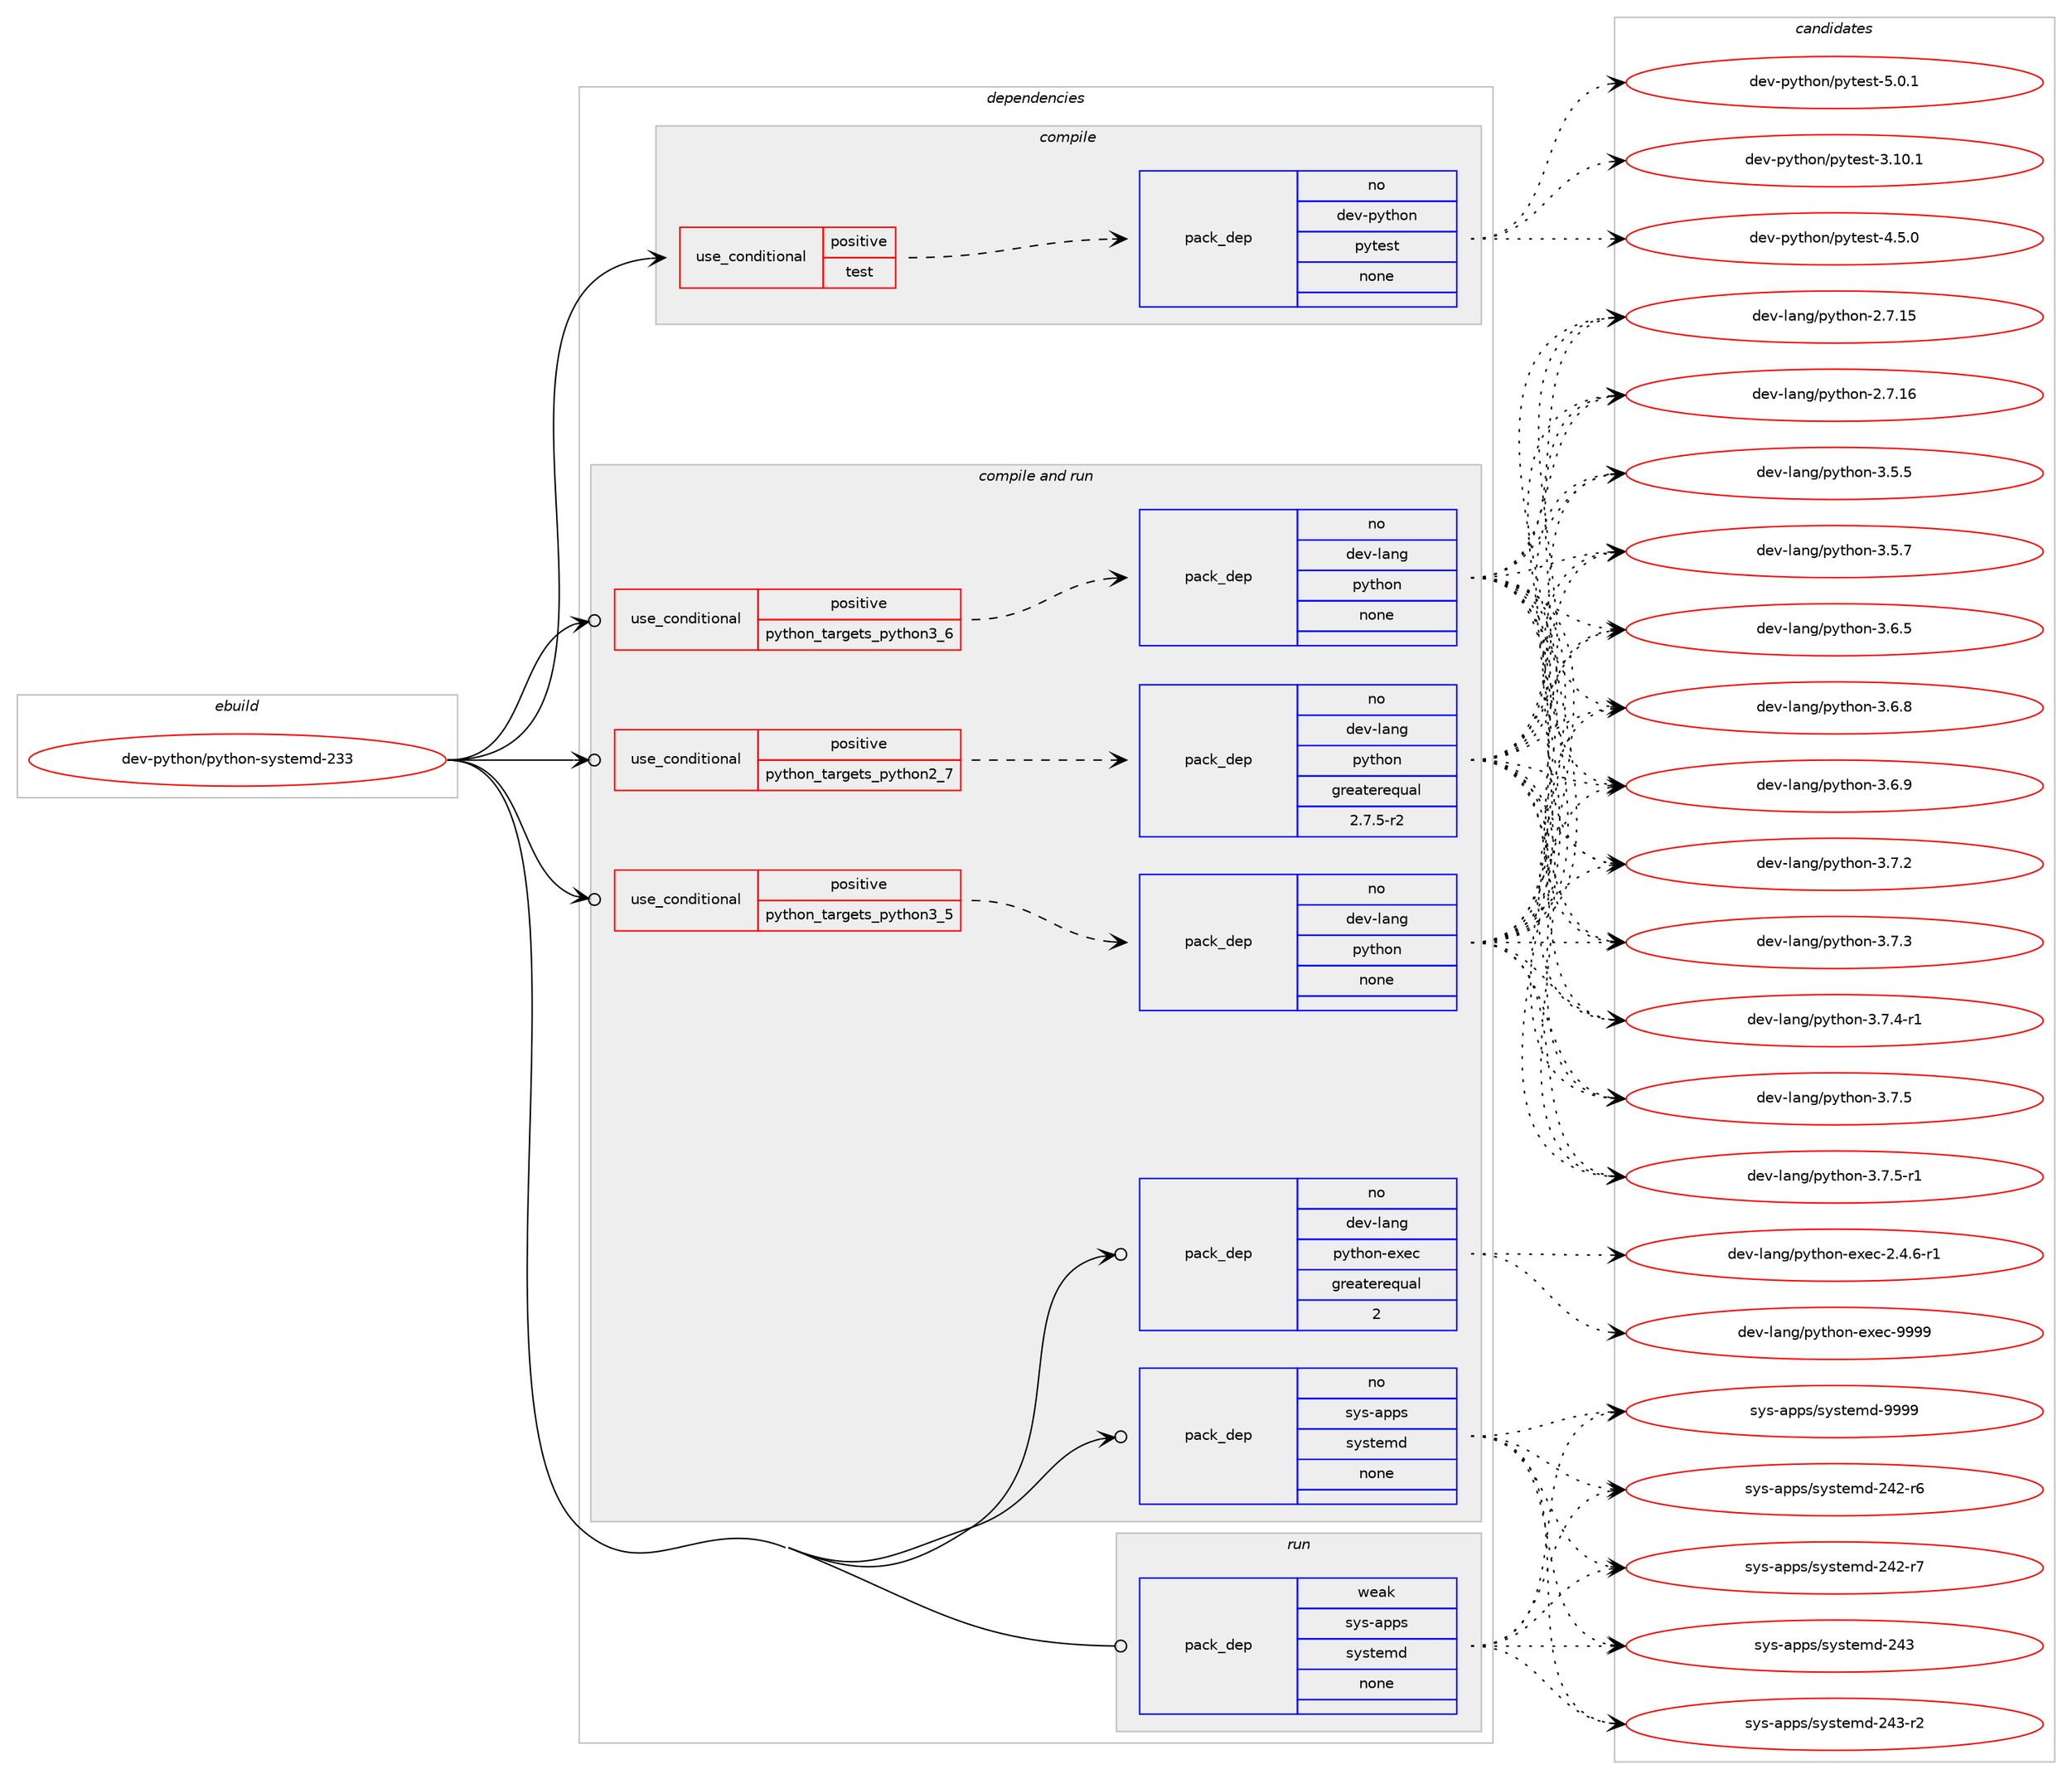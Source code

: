 digraph prolog {

# *************
# Graph options
# *************

newrank=true;
concentrate=true;
compound=true;
graph [rankdir=LR,fontname=Helvetica,fontsize=10,ranksep=1.5];#, ranksep=2.5, nodesep=0.2];
edge  [arrowhead=vee];
node  [fontname=Helvetica,fontsize=10];

# **********
# The ebuild
# **********

subgraph cluster_leftcol {
color=gray;
rank=same;
label=<<i>ebuild</i>>;
id [label="dev-python/python-systemd-233", color=red, width=4, href="../dev-python/python-systemd-233.svg"];
}

# ****************
# The dependencies
# ****************

subgraph cluster_midcol {
color=gray;
label=<<i>dependencies</i>>;
subgraph cluster_compile {
fillcolor="#eeeeee";
style=filled;
label=<<i>compile</i>>;
subgraph cond147929 {
dependency632969 [label=<<TABLE BORDER="0" CELLBORDER="1" CELLSPACING="0" CELLPADDING="4"><TR><TD ROWSPAN="3" CELLPADDING="10">use_conditional</TD></TR><TR><TD>positive</TD></TR><TR><TD>test</TD></TR></TABLE>>, shape=none, color=red];
subgraph pack473167 {
dependency632970 [label=<<TABLE BORDER="0" CELLBORDER="1" CELLSPACING="0" CELLPADDING="4" WIDTH="220"><TR><TD ROWSPAN="6" CELLPADDING="30">pack_dep</TD></TR><TR><TD WIDTH="110">no</TD></TR><TR><TD>dev-python</TD></TR><TR><TD>pytest</TD></TR><TR><TD>none</TD></TR><TR><TD></TD></TR></TABLE>>, shape=none, color=blue];
}
dependency632969:e -> dependency632970:w [weight=20,style="dashed",arrowhead="vee"];
}
id:e -> dependency632969:w [weight=20,style="solid",arrowhead="vee"];
}
subgraph cluster_compileandrun {
fillcolor="#eeeeee";
style=filled;
label=<<i>compile and run</i>>;
subgraph cond147930 {
dependency632971 [label=<<TABLE BORDER="0" CELLBORDER="1" CELLSPACING="0" CELLPADDING="4"><TR><TD ROWSPAN="3" CELLPADDING="10">use_conditional</TD></TR><TR><TD>positive</TD></TR><TR><TD>python_targets_python2_7</TD></TR></TABLE>>, shape=none, color=red];
subgraph pack473168 {
dependency632972 [label=<<TABLE BORDER="0" CELLBORDER="1" CELLSPACING="0" CELLPADDING="4" WIDTH="220"><TR><TD ROWSPAN="6" CELLPADDING="30">pack_dep</TD></TR><TR><TD WIDTH="110">no</TD></TR><TR><TD>dev-lang</TD></TR><TR><TD>python</TD></TR><TR><TD>greaterequal</TD></TR><TR><TD>2.7.5-r2</TD></TR></TABLE>>, shape=none, color=blue];
}
dependency632971:e -> dependency632972:w [weight=20,style="dashed",arrowhead="vee"];
}
id:e -> dependency632971:w [weight=20,style="solid",arrowhead="odotvee"];
subgraph cond147931 {
dependency632973 [label=<<TABLE BORDER="0" CELLBORDER="1" CELLSPACING="0" CELLPADDING="4"><TR><TD ROWSPAN="3" CELLPADDING="10">use_conditional</TD></TR><TR><TD>positive</TD></TR><TR><TD>python_targets_python3_5</TD></TR></TABLE>>, shape=none, color=red];
subgraph pack473169 {
dependency632974 [label=<<TABLE BORDER="0" CELLBORDER="1" CELLSPACING="0" CELLPADDING="4" WIDTH="220"><TR><TD ROWSPAN="6" CELLPADDING="30">pack_dep</TD></TR><TR><TD WIDTH="110">no</TD></TR><TR><TD>dev-lang</TD></TR><TR><TD>python</TD></TR><TR><TD>none</TD></TR><TR><TD></TD></TR></TABLE>>, shape=none, color=blue];
}
dependency632973:e -> dependency632974:w [weight=20,style="dashed",arrowhead="vee"];
}
id:e -> dependency632973:w [weight=20,style="solid",arrowhead="odotvee"];
subgraph cond147932 {
dependency632975 [label=<<TABLE BORDER="0" CELLBORDER="1" CELLSPACING="0" CELLPADDING="4"><TR><TD ROWSPAN="3" CELLPADDING="10">use_conditional</TD></TR><TR><TD>positive</TD></TR><TR><TD>python_targets_python3_6</TD></TR></TABLE>>, shape=none, color=red];
subgraph pack473170 {
dependency632976 [label=<<TABLE BORDER="0" CELLBORDER="1" CELLSPACING="0" CELLPADDING="4" WIDTH="220"><TR><TD ROWSPAN="6" CELLPADDING="30">pack_dep</TD></TR><TR><TD WIDTH="110">no</TD></TR><TR><TD>dev-lang</TD></TR><TR><TD>python</TD></TR><TR><TD>none</TD></TR><TR><TD></TD></TR></TABLE>>, shape=none, color=blue];
}
dependency632975:e -> dependency632976:w [weight=20,style="dashed",arrowhead="vee"];
}
id:e -> dependency632975:w [weight=20,style="solid",arrowhead="odotvee"];
subgraph pack473171 {
dependency632977 [label=<<TABLE BORDER="0" CELLBORDER="1" CELLSPACING="0" CELLPADDING="4" WIDTH="220"><TR><TD ROWSPAN="6" CELLPADDING="30">pack_dep</TD></TR><TR><TD WIDTH="110">no</TD></TR><TR><TD>dev-lang</TD></TR><TR><TD>python-exec</TD></TR><TR><TD>greaterequal</TD></TR><TR><TD>2</TD></TR></TABLE>>, shape=none, color=blue];
}
id:e -> dependency632977:w [weight=20,style="solid",arrowhead="odotvee"];
subgraph pack473172 {
dependency632978 [label=<<TABLE BORDER="0" CELLBORDER="1" CELLSPACING="0" CELLPADDING="4" WIDTH="220"><TR><TD ROWSPAN="6" CELLPADDING="30">pack_dep</TD></TR><TR><TD WIDTH="110">no</TD></TR><TR><TD>sys-apps</TD></TR><TR><TD>systemd</TD></TR><TR><TD>none</TD></TR><TR><TD></TD></TR></TABLE>>, shape=none, color=blue];
}
id:e -> dependency632978:w [weight=20,style="solid",arrowhead="odotvee"];
}
subgraph cluster_run {
fillcolor="#eeeeee";
style=filled;
label=<<i>run</i>>;
subgraph pack473173 {
dependency632979 [label=<<TABLE BORDER="0" CELLBORDER="1" CELLSPACING="0" CELLPADDING="4" WIDTH="220"><TR><TD ROWSPAN="6" CELLPADDING="30">pack_dep</TD></TR><TR><TD WIDTH="110">weak</TD></TR><TR><TD>sys-apps</TD></TR><TR><TD>systemd</TD></TR><TR><TD>none</TD></TR><TR><TD></TD></TR></TABLE>>, shape=none, color=blue];
}
id:e -> dependency632979:w [weight=20,style="solid",arrowhead="odot"];
}
}

# **************
# The candidates
# **************

subgraph cluster_choices {
rank=same;
color=gray;
label=<<i>candidates</i>>;

subgraph choice473167 {
color=black;
nodesep=1;
choice100101118451121211161041111104711212111610111511645514649484649 [label="dev-python/pytest-3.10.1", color=red, width=4,href="../dev-python/pytest-3.10.1.svg"];
choice1001011184511212111610411111047112121116101115116455246534648 [label="dev-python/pytest-4.5.0", color=red, width=4,href="../dev-python/pytest-4.5.0.svg"];
choice1001011184511212111610411111047112121116101115116455346484649 [label="dev-python/pytest-5.0.1", color=red, width=4,href="../dev-python/pytest-5.0.1.svg"];
dependency632970:e -> choice100101118451121211161041111104711212111610111511645514649484649:w [style=dotted,weight="100"];
dependency632970:e -> choice1001011184511212111610411111047112121116101115116455246534648:w [style=dotted,weight="100"];
dependency632970:e -> choice1001011184511212111610411111047112121116101115116455346484649:w [style=dotted,weight="100"];
}
subgraph choice473168 {
color=black;
nodesep=1;
choice10010111845108971101034711212111610411111045504655464953 [label="dev-lang/python-2.7.15", color=red, width=4,href="../dev-lang/python-2.7.15.svg"];
choice10010111845108971101034711212111610411111045504655464954 [label="dev-lang/python-2.7.16", color=red, width=4,href="../dev-lang/python-2.7.16.svg"];
choice100101118451089711010347112121116104111110455146534653 [label="dev-lang/python-3.5.5", color=red, width=4,href="../dev-lang/python-3.5.5.svg"];
choice100101118451089711010347112121116104111110455146534655 [label="dev-lang/python-3.5.7", color=red, width=4,href="../dev-lang/python-3.5.7.svg"];
choice100101118451089711010347112121116104111110455146544653 [label="dev-lang/python-3.6.5", color=red, width=4,href="../dev-lang/python-3.6.5.svg"];
choice100101118451089711010347112121116104111110455146544656 [label="dev-lang/python-3.6.8", color=red, width=4,href="../dev-lang/python-3.6.8.svg"];
choice100101118451089711010347112121116104111110455146544657 [label="dev-lang/python-3.6.9", color=red, width=4,href="../dev-lang/python-3.6.9.svg"];
choice100101118451089711010347112121116104111110455146554650 [label="dev-lang/python-3.7.2", color=red, width=4,href="../dev-lang/python-3.7.2.svg"];
choice100101118451089711010347112121116104111110455146554651 [label="dev-lang/python-3.7.3", color=red, width=4,href="../dev-lang/python-3.7.3.svg"];
choice1001011184510897110103471121211161041111104551465546524511449 [label="dev-lang/python-3.7.4-r1", color=red, width=4,href="../dev-lang/python-3.7.4-r1.svg"];
choice100101118451089711010347112121116104111110455146554653 [label="dev-lang/python-3.7.5", color=red, width=4,href="../dev-lang/python-3.7.5.svg"];
choice1001011184510897110103471121211161041111104551465546534511449 [label="dev-lang/python-3.7.5-r1", color=red, width=4,href="../dev-lang/python-3.7.5-r1.svg"];
dependency632972:e -> choice10010111845108971101034711212111610411111045504655464953:w [style=dotted,weight="100"];
dependency632972:e -> choice10010111845108971101034711212111610411111045504655464954:w [style=dotted,weight="100"];
dependency632972:e -> choice100101118451089711010347112121116104111110455146534653:w [style=dotted,weight="100"];
dependency632972:e -> choice100101118451089711010347112121116104111110455146534655:w [style=dotted,weight="100"];
dependency632972:e -> choice100101118451089711010347112121116104111110455146544653:w [style=dotted,weight="100"];
dependency632972:e -> choice100101118451089711010347112121116104111110455146544656:w [style=dotted,weight="100"];
dependency632972:e -> choice100101118451089711010347112121116104111110455146544657:w [style=dotted,weight="100"];
dependency632972:e -> choice100101118451089711010347112121116104111110455146554650:w [style=dotted,weight="100"];
dependency632972:e -> choice100101118451089711010347112121116104111110455146554651:w [style=dotted,weight="100"];
dependency632972:e -> choice1001011184510897110103471121211161041111104551465546524511449:w [style=dotted,weight="100"];
dependency632972:e -> choice100101118451089711010347112121116104111110455146554653:w [style=dotted,weight="100"];
dependency632972:e -> choice1001011184510897110103471121211161041111104551465546534511449:w [style=dotted,weight="100"];
}
subgraph choice473169 {
color=black;
nodesep=1;
choice10010111845108971101034711212111610411111045504655464953 [label="dev-lang/python-2.7.15", color=red, width=4,href="../dev-lang/python-2.7.15.svg"];
choice10010111845108971101034711212111610411111045504655464954 [label="dev-lang/python-2.7.16", color=red, width=4,href="../dev-lang/python-2.7.16.svg"];
choice100101118451089711010347112121116104111110455146534653 [label="dev-lang/python-3.5.5", color=red, width=4,href="../dev-lang/python-3.5.5.svg"];
choice100101118451089711010347112121116104111110455146534655 [label="dev-lang/python-3.5.7", color=red, width=4,href="../dev-lang/python-3.5.7.svg"];
choice100101118451089711010347112121116104111110455146544653 [label="dev-lang/python-3.6.5", color=red, width=4,href="../dev-lang/python-3.6.5.svg"];
choice100101118451089711010347112121116104111110455146544656 [label="dev-lang/python-3.6.8", color=red, width=4,href="../dev-lang/python-3.6.8.svg"];
choice100101118451089711010347112121116104111110455146544657 [label="dev-lang/python-3.6.9", color=red, width=4,href="../dev-lang/python-3.6.9.svg"];
choice100101118451089711010347112121116104111110455146554650 [label="dev-lang/python-3.7.2", color=red, width=4,href="../dev-lang/python-3.7.2.svg"];
choice100101118451089711010347112121116104111110455146554651 [label="dev-lang/python-3.7.3", color=red, width=4,href="../dev-lang/python-3.7.3.svg"];
choice1001011184510897110103471121211161041111104551465546524511449 [label="dev-lang/python-3.7.4-r1", color=red, width=4,href="../dev-lang/python-3.7.4-r1.svg"];
choice100101118451089711010347112121116104111110455146554653 [label="dev-lang/python-3.7.5", color=red, width=4,href="../dev-lang/python-3.7.5.svg"];
choice1001011184510897110103471121211161041111104551465546534511449 [label="dev-lang/python-3.7.5-r1", color=red, width=4,href="../dev-lang/python-3.7.5-r1.svg"];
dependency632974:e -> choice10010111845108971101034711212111610411111045504655464953:w [style=dotted,weight="100"];
dependency632974:e -> choice10010111845108971101034711212111610411111045504655464954:w [style=dotted,weight="100"];
dependency632974:e -> choice100101118451089711010347112121116104111110455146534653:w [style=dotted,weight="100"];
dependency632974:e -> choice100101118451089711010347112121116104111110455146534655:w [style=dotted,weight="100"];
dependency632974:e -> choice100101118451089711010347112121116104111110455146544653:w [style=dotted,weight="100"];
dependency632974:e -> choice100101118451089711010347112121116104111110455146544656:w [style=dotted,weight="100"];
dependency632974:e -> choice100101118451089711010347112121116104111110455146544657:w [style=dotted,weight="100"];
dependency632974:e -> choice100101118451089711010347112121116104111110455146554650:w [style=dotted,weight="100"];
dependency632974:e -> choice100101118451089711010347112121116104111110455146554651:w [style=dotted,weight="100"];
dependency632974:e -> choice1001011184510897110103471121211161041111104551465546524511449:w [style=dotted,weight="100"];
dependency632974:e -> choice100101118451089711010347112121116104111110455146554653:w [style=dotted,weight="100"];
dependency632974:e -> choice1001011184510897110103471121211161041111104551465546534511449:w [style=dotted,weight="100"];
}
subgraph choice473170 {
color=black;
nodesep=1;
choice10010111845108971101034711212111610411111045504655464953 [label="dev-lang/python-2.7.15", color=red, width=4,href="../dev-lang/python-2.7.15.svg"];
choice10010111845108971101034711212111610411111045504655464954 [label="dev-lang/python-2.7.16", color=red, width=4,href="../dev-lang/python-2.7.16.svg"];
choice100101118451089711010347112121116104111110455146534653 [label="dev-lang/python-3.5.5", color=red, width=4,href="../dev-lang/python-3.5.5.svg"];
choice100101118451089711010347112121116104111110455146534655 [label="dev-lang/python-3.5.7", color=red, width=4,href="../dev-lang/python-3.5.7.svg"];
choice100101118451089711010347112121116104111110455146544653 [label="dev-lang/python-3.6.5", color=red, width=4,href="../dev-lang/python-3.6.5.svg"];
choice100101118451089711010347112121116104111110455146544656 [label="dev-lang/python-3.6.8", color=red, width=4,href="../dev-lang/python-3.6.8.svg"];
choice100101118451089711010347112121116104111110455146544657 [label="dev-lang/python-3.6.9", color=red, width=4,href="../dev-lang/python-3.6.9.svg"];
choice100101118451089711010347112121116104111110455146554650 [label="dev-lang/python-3.7.2", color=red, width=4,href="../dev-lang/python-3.7.2.svg"];
choice100101118451089711010347112121116104111110455146554651 [label="dev-lang/python-3.7.3", color=red, width=4,href="../dev-lang/python-3.7.3.svg"];
choice1001011184510897110103471121211161041111104551465546524511449 [label="dev-lang/python-3.7.4-r1", color=red, width=4,href="../dev-lang/python-3.7.4-r1.svg"];
choice100101118451089711010347112121116104111110455146554653 [label="dev-lang/python-3.7.5", color=red, width=4,href="../dev-lang/python-3.7.5.svg"];
choice1001011184510897110103471121211161041111104551465546534511449 [label="dev-lang/python-3.7.5-r1", color=red, width=4,href="../dev-lang/python-3.7.5-r1.svg"];
dependency632976:e -> choice10010111845108971101034711212111610411111045504655464953:w [style=dotted,weight="100"];
dependency632976:e -> choice10010111845108971101034711212111610411111045504655464954:w [style=dotted,weight="100"];
dependency632976:e -> choice100101118451089711010347112121116104111110455146534653:w [style=dotted,weight="100"];
dependency632976:e -> choice100101118451089711010347112121116104111110455146534655:w [style=dotted,weight="100"];
dependency632976:e -> choice100101118451089711010347112121116104111110455146544653:w [style=dotted,weight="100"];
dependency632976:e -> choice100101118451089711010347112121116104111110455146544656:w [style=dotted,weight="100"];
dependency632976:e -> choice100101118451089711010347112121116104111110455146544657:w [style=dotted,weight="100"];
dependency632976:e -> choice100101118451089711010347112121116104111110455146554650:w [style=dotted,weight="100"];
dependency632976:e -> choice100101118451089711010347112121116104111110455146554651:w [style=dotted,weight="100"];
dependency632976:e -> choice1001011184510897110103471121211161041111104551465546524511449:w [style=dotted,weight="100"];
dependency632976:e -> choice100101118451089711010347112121116104111110455146554653:w [style=dotted,weight="100"];
dependency632976:e -> choice1001011184510897110103471121211161041111104551465546534511449:w [style=dotted,weight="100"];
}
subgraph choice473171 {
color=black;
nodesep=1;
choice10010111845108971101034711212111610411111045101120101994550465246544511449 [label="dev-lang/python-exec-2.4.6-r1", color=red, width=4,href="../dev-lang/python-exec-2.4.6-r1.svg"];
choice10010111845108971101034711212111610411111045101120101994557575757 [label="dev-lang/python-exec-9999", color=red, width=4,href="../dev-lang/python-exec-9999.svg"];
dependency632977:e -> choice10010111845108971101034711212111610411111045101120101994550465246544511449:w [style=dotted,weight="100"];
dependency632977:e -> choice10010111845108971101034711212111610411111045101120101994557575757:w [style=dotted,weight="100"];
}
subgraph choice473172 {
color=black;
nodesep=1;
choice115121115459711211211547115121115116101109100455052504511454 [label="sys-apps/systemd-242-r6", color=red, width=4,href="../sys-apps/systemd-242-r6.svg"];
choice115121115459711211211547115121115116101109100455052504511455 [label="sys-apps/systemd-242-r7", color=red, width=4,href="../sys-apps/systemd-242-r7.svg"];
choice11512111545971121121154711512111511610110910045505251 [label="sys-apps/systemd-243", color=red, width=4,href="../sys-apps/systemd-243.svg"];
choice115121115459711211211547115121115116101109100455052514511450 [label="sys-apps/systemd-243-r2", color=red, width=4,href="../sys-apps/systemd-243-r2.svg"];
choice1151211154597112112115471151211151161011091004557575757 [label="sys-apps/systemd-9999", color=red, width=4,href="../sys-apps/systemd-9999.svg"];
dependency632978:e -> choice115121115459711211211547115121115116101109100455052504511454:w [style=dotted,weight="100"];
dependency632978:e -> choice115121115459711211211547115121115116101109100455052504511455:w [style=dotted,weight="100"];
dependency632978:e -> choice11512111545971121121154711512111511610110910045505251:w [style=dotted,weight="100"];
dependency632978:e -> choice115121115459711211211547115121115116101109100455052514511450:w [style=dotted,weight="100"];
dependency632978:e -> choice1151211154597112112115471151211151161011091004557575757:w [style=dotted,weight="100"];
}
subgraph choice473173 {
color=black;
nodesep=1;
choice115121115459711211211547115121115116101109100455052504511454 [label="sys-apps/systemd-242-r6", color=red, width=4,href="../sys-apps/systemd-242-r6.svg"];
choice115121115459711211211547115121115116101109100455052504511455 [label="sys-apps/systemd-242-r7", color=red, width=4,href="../sys-apps/systemd-242-r7.svg"];
choice11512111545971121121154711512111511610110910045505251 [label="sys-apps/systemd-243", color=red, width=4,href="../sys-apps/systemd-243.svg"];
choice115121115459711211211547115121115116101109100455052514511450 [label="sys-apps/systemd-243-r2", color=red, width=4,href="../sys-apps/systemd-243-r2.svg"];
choice1151211154597112112115471151211151161011091004557575757 [label="sys-apps/systemd-9999", color=red, width=4,href="../sys-apps/systemd-9999.svg"];
dependency632979:e -> choice115121115459711211211547115121115116101109100455052504511454:w [style=dotted,weight="100"];
dependency632979:e -> choice115121115459711211211547115121115116101109100455052504511455:w [style=dotted,weight="100"];
dependency632979:e -> choice11512111545971121121154711512111511610110910045505251:w [style=dotted,weight="100"];
dependency632979:e -> choice115121115459711211211547115121115116101109100455052514511450:w [style=dotted,weight="100"];
dependency632979:e -> choice1151211154597112112115471151211151161011091004557575757:w [style=dotted,weight="100"];
}
}

}
